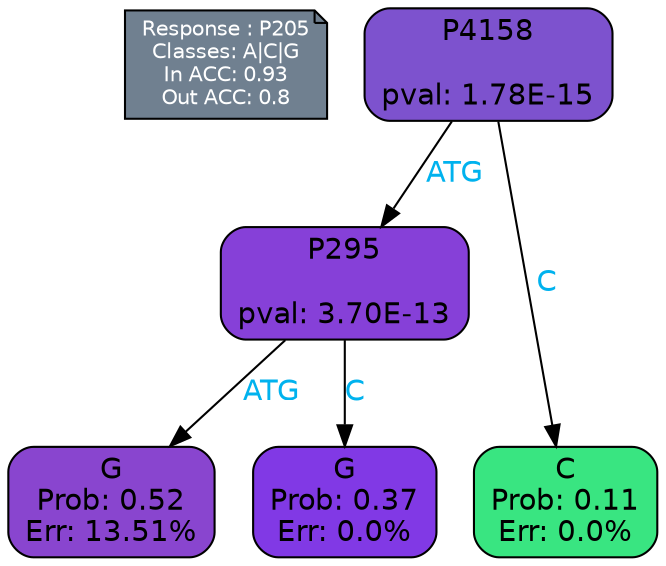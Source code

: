digraph Tree {
node [shape=box, style="filled, rounded", color="black", fontname=helvetica] ;
graph [ranksep=equally, splines=polylines, bgcolor=transparent, dpi=600] ;
edge [fontname=helvetica] ;
LEGEND [label="Response : P205
Classes: A|C|G
In ACC: 0.93
Out ACC: 0.8
",shape=note,align=left,style=filled,fillcolor="slategray",fontcolor="white",fontsize=10];1 [label="P4158

pval: 1.78E-15", fillcolor="#7d52ce"] ;
2 [label="P295

pval: 3.70E-13", fillcolor="#8640d8"] ;
3 [label="G
Prob: 0.52
Err: 13.51%", fillcolor="#8945cf"] ;
4 [label="G
Prob: 0.37
Err: 0.0%", fillcolor="#8139e5"] ;
5 [label="C
Prob: 0.11
Err: 0.0%", fillcolor="#39e581"] ;
1 -> 2 [label="ATG",fontcolor=deepskyblue2] ;
1 -> 5 [label="C",fontcolor=deepskyblue2] ;
2 -> 3 [label="ATG",fontcolor=deepskyblue2] ;
2 -> 4 [label="C",fontcolor=deepskyblue2] ;
{rank = same; 3;4;5;}{rank = same; LEGEND;1;}}